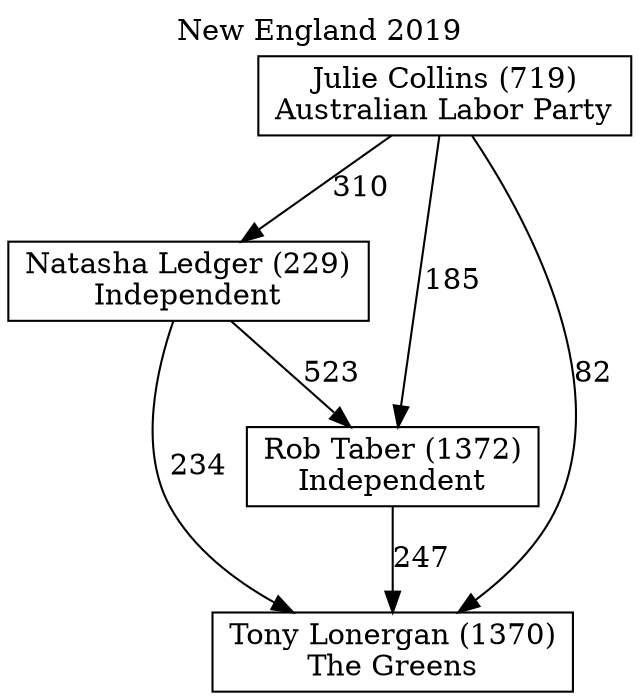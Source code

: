 // House preference flow
digraph "Tony Lonergan (1370)_New England_2019" {
	graph [label="New England 2019" labelloc=t mclimit=10]
	node [shape=box]
	"Julie Collins (719)" [label="Julie Collins (719)
Australian Labor Party"]
	"Natasha Ledger (229)" [label="Natasha Ledger (229)
Independent"]
	"Rob Taber (1372)" [label="Rob Taber (1372)
Independent"]
	"Tony Lonergan (1370)" [label="Tony Lonergan (1370)
The Greens"]
	"Julie Collins (719)" -> "Natasha Ledger (229)" [label=310]
	"Julie Collins (719)" -> "Rob Taber (1372)" [label=185]
	"Julie Collins (719)" -> "Tony Lonergan (1370)" [label=82]
	"Natasha Ledger (229)" -> "Rob Taber (1372)" [label=523]
	"Natasha Ledger (229)" -> "Tony Lonergan (1370)" [label=234]
	"Rob Taber (1372)" -> "Tony Lonergan (1370)" [label=247]
}
